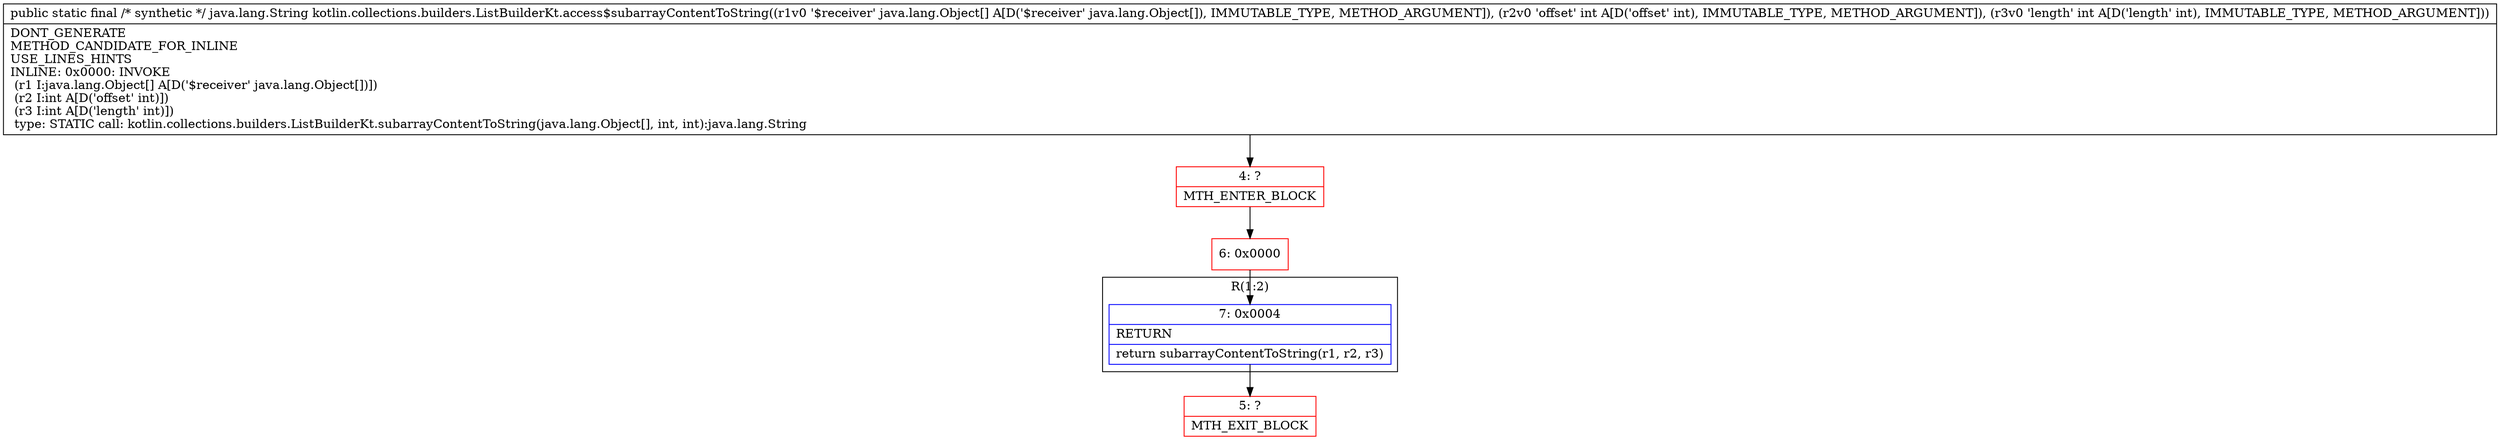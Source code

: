 digraph "CFG forkotlin.collections.builders.ListBuilderKt.access$subarrayContentToString([Ljava\/lang\/Object;II)Ljava\/lang\/String;" {
subgraph cluster_Region_855118671 {
label = "R(1:2)";
node [shape=record,color=blue];
Node_7 [shape=record,label="{7\:\ 0x0004|RETURN\l|return subarrayContentToString(r1, r2, r3)\l}"];
}
Node_4 [shape=record,color=red,label="{4\:\ ?|MTH_ENTER_BLOCK\l}"];
Node_6 [shape=record,color=red,label="{6\:\ 0x0000}"];
Node_5 [shape=record,color=red,label="{5\:\ ?|MTH_EXIT_BLOCK\l}"];
MethodNode[shape=record,label="{public static final \/* synthetic *\/ java.lang.String kotlin.collections.builders.ListBuilderKt.access$subarrayContentToString((r1v0 '$receiver' java.lang.Object[] A[D('$receiver' java.lang.Object[]), IMMUTABLE_TYPE, METHOD_ARGUMENT]), (r2v0 'offset' int A[D('offset' int), IMMUTABLE_TYPE, METHOD_ARGUMENT]), (r3v0 'length' int A[D('length' int), IMMUTABLE_TYPE, METHOD_ARGUMENT]))  | DONT_GENERATE\lMETHOD_CANDIDATE_FOR_INLINE\lUSE_LINES_HINTS\lINLINE: 0x0000: INVOKE  \l  (r1 I:java.lang.Object[] A[D('$receiver' java.lang.Object[])])\l  (r2 I:int A[D('offset' int)])\l  (r3 I:int A[D('length' int)])\l type: STATIC call: kotlin.collections.builders.ListBuilderKt.subarrayContentToString(java.lang.Object[], int, int):java.lang.String\l}"];
MethodNode -> Node_4;Node_7 -> Node_5;
Node_4 -> Node_6;
Node_6 -> Node_7;
}

